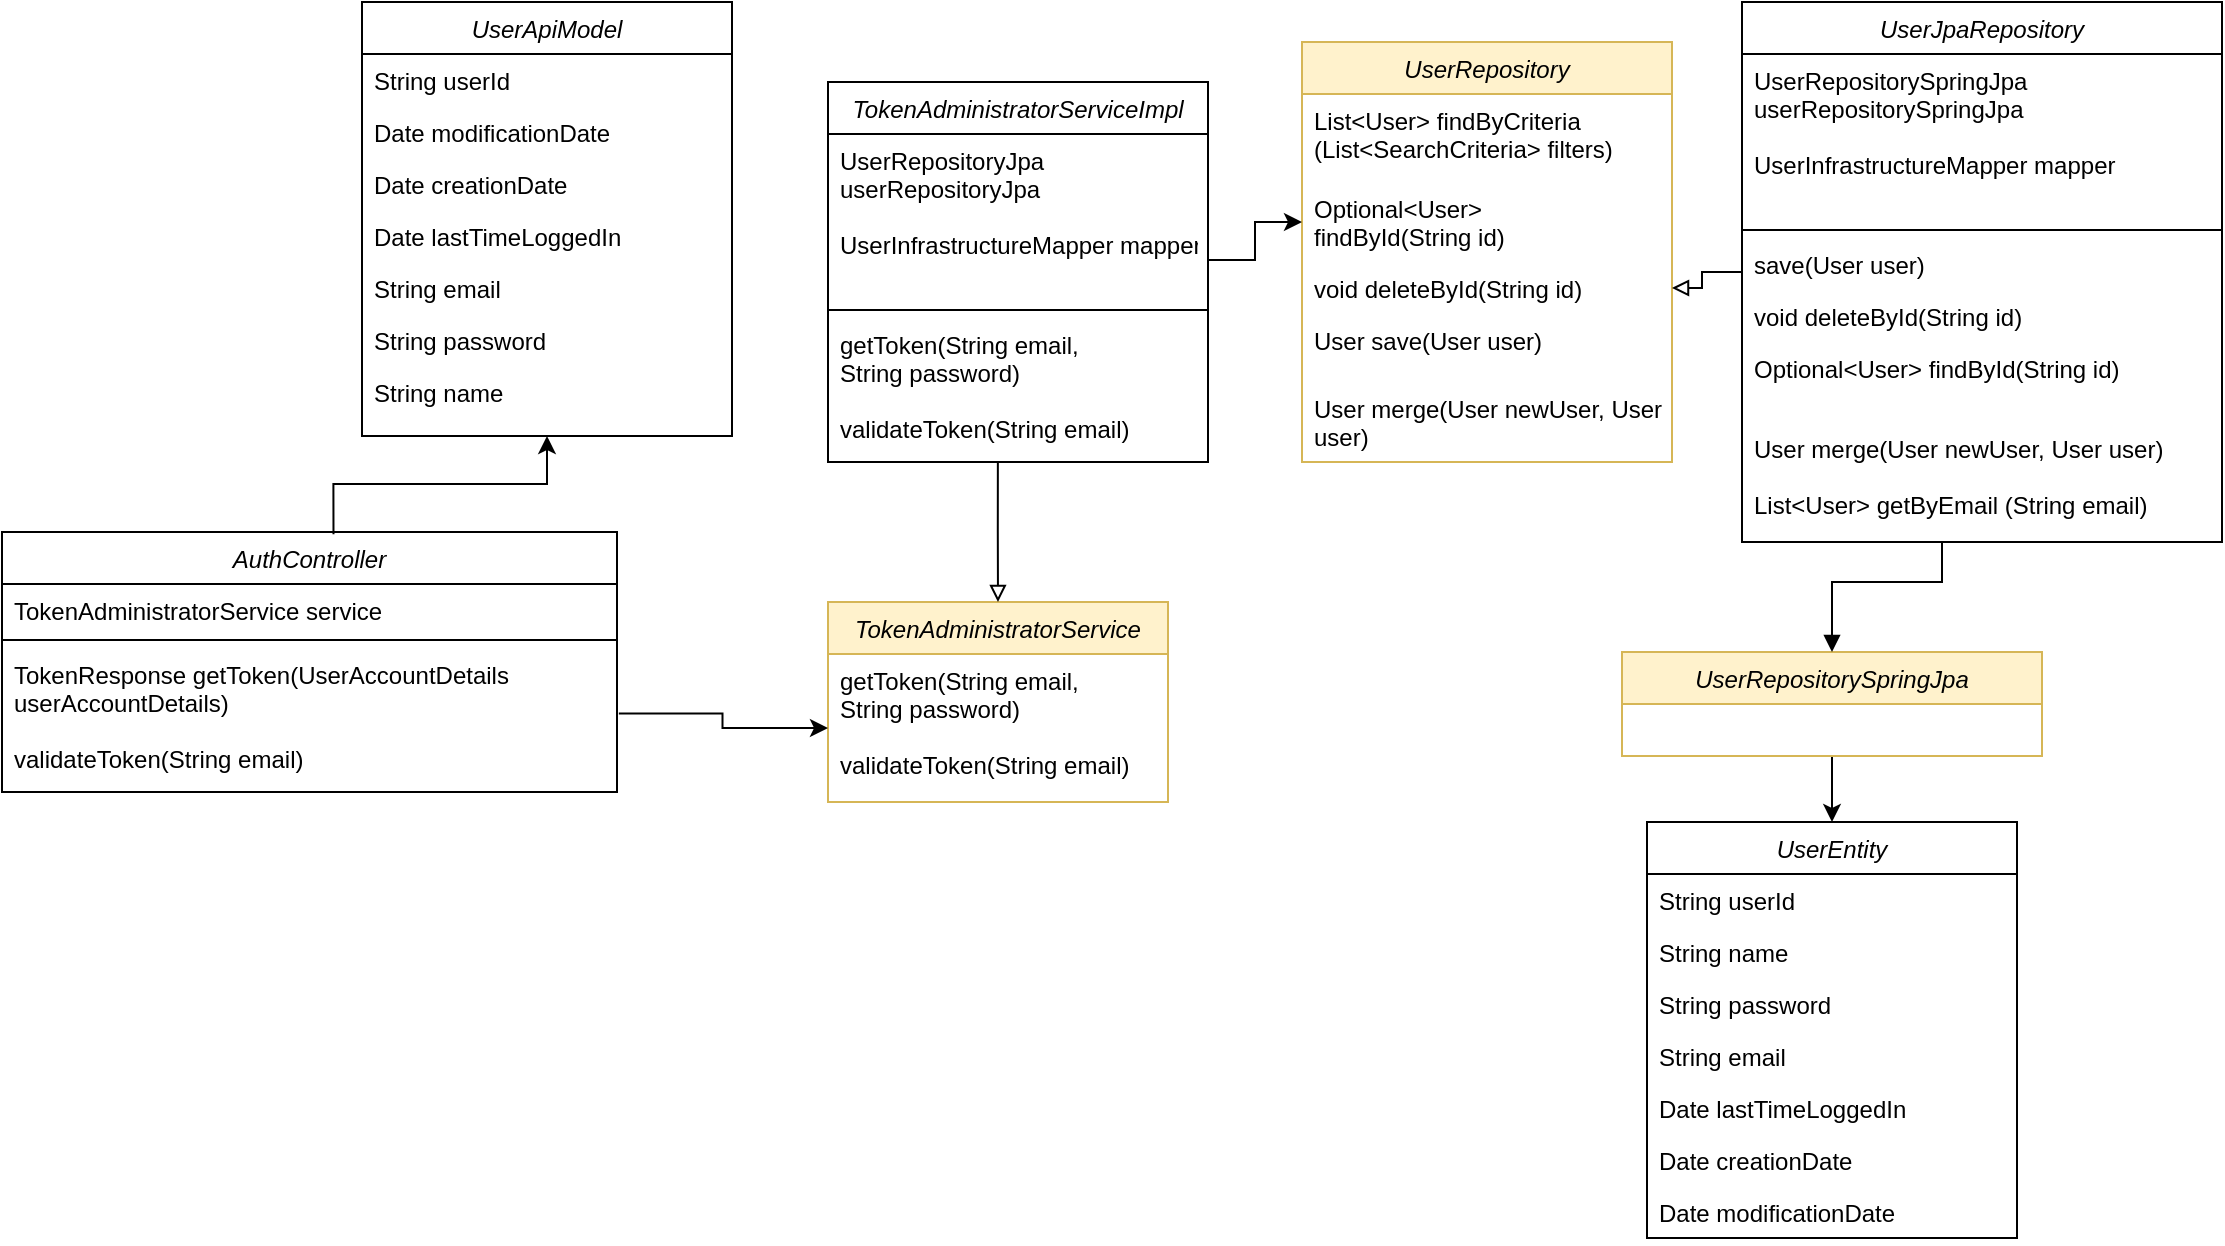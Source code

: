 <mxfile version="24.8.4">
  <diagram id="C5RBs43oDa-KdzZeNtuy" name="Page-1">
    <mxGraphModel dx="5496" dy="3458" grid="1" gridSize="10" guides="1" tooltips="1" connect="1" arrows="1" fold="1" page="1" pageScale="1" pageWidth="3300" pageHeight="2339" math="0" shadow="0">
      <root>
        <mxCell id="WIyWlLk6GJQsqaUBKTNV-0" />
        <mxCell id="WIyWlLk6GJQsqaUBKTNV-1" parent="WIyWlLk6GJQsqaUBKTNV-0" />
        <mxCell id="eS_6kq-HFucETP7qqi-i-27" value="TokenAdministratorService" style="swimlane;fontStyle=2;align=center;verticalAlign=top;childLayout=stackLayout;horizontal=1;startSize=26;horizontalStack=0;resizeParent=1;resizeLast=0;collapsible=1;marginBottom=0;rounded=0;shadow=0;strokeWidth=1;fillColor=#fff2cc;strokeColor=#d6b656;" parent="WIyWlLk6GJQsqaUBKTNV-1" vertex="1">
          <mxGeometry x="-2397" y="-1220" width="170" height="100" as="geometry">
            <mxRectangle x="230" y="140" width="160" height="26" as="alternateBounds" />
          </mxGeometry>
        </mxCell>
        <mxCell id="eS_6kq-HFucETP7qqi-i-30" value="getToken(String email, &#xa;String password)&#xa;&#xa;validateToken(String email)" style="text;align=left;verticalAlign=top;spacingLeft=4;spacingRight=4;overflow=hidden;rotatable=0;points=[[0,0.5],[1,0.5]];portConstraint=eastwest;" parent="eS_6kq-HFucETP7qqi-i-27" vertex="1">
          <mxGeometry y="26" width="170" height="74" as="geometry" />
        </mxCell>
        <mxCell id="eS_6kq-HFucETP7qqi-i-153" value="TokenAdministratorServiceImpl" style="swimlane;fontStyle=2;align=center;verticalAlign=top;childLayout=stackLayout;horizontal=1;startSize=26;horizontalStack=0;resizeParent=1;resizeLast=0;collapsible=1;marginBottom=0;rounded=0;shadow=0;strokeWidth=1;" parent="WIyWlLk6GJQsqaUBKTNV-1" vertex="1">
          <mxGeometry x="-2397" y="-1480" width="190" height="190" as="geometry">
            <mxRectangle x="230" y="140" width="160" height="26" as="alternateBounds" />
          </mxGeometry>
        </mxCell>
        <mxCell id="eS_6kq-HFucETP7qqi-i-158" value="UserRepositoryJpa &#xa;userRepositoryJpa" style="text;align=left;verticalAlign=top;spacingLeft=4;spacingRight=4;overflow=hidden;rotatable=0;points=[[0,0.5],[1,0.5]];portConstraint=eastwest;fillColor=none;" parent="eS_6kq-HFucETP7qqi-i-153" vertex="1">
          <mxGeometry y="26" width="190" height="42" as="geometry" />
        </mxCell>
        <mxCell id="eS_6kq-HFucETP7qqi-i-159" value="UserInfrastructureMapper mapper" style="text;align=left;verticalAlign=top;spacingLeft=4;spacingRight=4;overflow=hidden;rotatable=0;points=[[0,0.5],[1,0.5]];portConstraint=eastwest;fillColor=none;" parent="eS_6kq-HFucETP7qqi-i-153" vertex="1">
          <mxGeometry y="68" width="190" height="42" as="geometry" />
        </mxCell>
        <mxCell id="eS_6kq-HFucETP7qqi-i-155" value="" style="line;html=1;strokeWidth=1;align=left;verticalAlign=middle;spacingTop=-1;spacingLeft=3;spacingRight=3;rotatable=0;labelPosition=right;points=[];portConstraint=eastwest;" parent="eS_6kq-HFucETP7qqi-i-153" vertex="1">
          <mxGeometry y="110" width="190" height="8" as="geometry" />
        </mxCell>
        <mxCell id="eS_6kq-HFucETP7qqi-i-156" value="getToken(String email, &#xa;String password)&#xa;&#xa;validateToken(String email)" style="text;align=left;verticalAlign=top;spacingLeft=4;spacingRight=4;overflow=hidden;rotatable=0;points=[[0,0.5],[1,0.5]];portConstraint=eastwest;" parent="eS_6kq-HFucETP7qqi-i-153" vertex="1">
          <mxGeometry y="118" width="190" height="72" as="geometry" />
        </mxCell>
        <mxCell id="eS_6kq-HFucETP7qqi-i-164" value="AuthController" style="swimlane;fontStyle=2;align=center;verticalAlign=top;childLayout=stackLayout;horizontal=1;startSize=26;horizontalStack=0;resizeParent=1;resizeLast=0;collapsible=1;marginBottom=0;rounded=0;shadow=0;strokeWidth=1;" parent="WIyWlLk6GJQsqaUBKTNV-1" vertex="1">
          <mxGeometry x="-2810" y="-1255" width="307.5" height="130" as="geometry">
            <mxRectangle x="230" y="140" width="160" height="26" as="alternateBounds" />
          </mxGeometry>
        </mxCell>
        <mxCell id="eS_6kq-HFucETP7qqi-i-168" value="TokenAdministratorService service" style="text;align=left;verticalAlign=top;spacingLeft=4;spacingRight=4;overflow=hidden;rotatable=0;points=[[0,0.5],[1,0.5]];portConstraint=eastwest;fillColor=none;" parent="eS_6kq-HFucETP7qqi-i-164" vertex="1">
          <mxGeometry y="26" width="307.5" height="24" as="geometry" />
        </mxCell>
        <mxCell id="eS_6kq-HFucETP7qqi-i-169" value="" style="line;html=1;strokeWidth=1;align=left;verticalAlign=middle;spacingTop=-1;spacingLeft=3;spacingRight=3;rotatable=0;labelPosition=right;points=[];portConstraint=eastwest;" parent="eS_6kq-HFucETP7qqi-i-164" vertex="1">
          <mxGeometry y="50" width="307.5" height="8" as="geometry" />
        </mxCell>
        <mxCell id="eS_6kq-HFucETP7qqi-i-170" value="TokenResponse getToken(UserAccountDetails &#xa;userAccountDetails)" style="text;align=left;verticalAlign=top;spacingLeft=4;spacingRight=4;overflow=hidden;rotatable=0;points=[[0,0.5],[1,0.5]];portConstraint=eastwest;" parent="eS_6kq-HFucETP7qqi-i-164" vertex="1">
          <mxGeometry y="58" width="307.5" height="42" as="geometry" />
        </mxCell>
        <mxCell id="eS_6kq-HFucETP7qqi-i-171" value="validateToken(String email)" style="text;align=left;verticalAlign=top;spacingLeft=4;spacingRight=4;overflow=hidden;rotatable=0;points=[[0,0.5],[1,0.5]];portConstraint=eastwest;fillColor=none;" parent="eS_6kq-HFucETP7qqi-i-164" vertex="1">
          <mxGeometry y="100" width="307.5" height="26" as="geometry" />
        </mxCell>
        <mxCell id="eS_6kq-HFucETP7qqi-i-186" style="edgeStyle=orthogonalEdgeStyle;rounded=0;orthogonalLoop=1;jettySize=auto;html=1;entryX=0;entryY=0.5;entryDx=0;entryDy=0;exitX=1.003;exitY=0.781;exitDx=0;exitDy=0;exitPerimeter=0;" parent="WIyWlLk6GJQsqaUBKTNV-1" source="eS_6kq-HFucETP7qqi-i-170" target="eS_6kq-HFucETP7qqi-i-30" edge="1">
          <mxGeometry relative="1" as="geometry">
            <mxPoint x="-2482.5" y="-1157.977" as="sourcePoint" />
          </mxGeometry>
        </mxCell>
        <mxCell id="eS_6kq-HFucETP7qqi-i-205" style="edgeStyle=orthogonalEdgeStyle;rounded=0;orthogonalLoop=1;jettySize=auto;html=1;entryX=0.539;entryY=0.009;entryDx=0;entryDy=0;entryPerimeter=0;startArrow=classic;startFill=1;endArrow=none;endFill=0;exitX=0.5;exitY=1;exitDx=0;exitDy=0;" parent="WIyWlLk6GJQsqaUBKTNV-1" source="myvEQhbf-fIUy_kwvsRt-54" target="eS_6kq-HFucETP7qqi-i-164" edge="1">
          <mxGeometry relative="1" as="geometry">
            <mxPoint x="-2457.467" y="-1370" as="sourcePoint" />
          </mxGeometry>
        </mxCell>
        <mxCell id="myvEQhbf-fIUy_kwvsRt-54" value="UserApiModel" style="swimlane;fontStyle=2;align=center;verticalAlign=top;childLayout=stackLayout;horizontal=1;startSize=26;horizontalStack=0;resizeParent=1;resizeLast=0;collapsible=1;marginBottom=0;rounded=0;shadow=0;strokeWidth=1;" vertex="1" parent="WIyWlLk6GJQsqaUBKTNV-1">
          <mxGeometry x="-2630" y="-1520" width="185" height="217" as="geometry">
            <mxRectangle x="230" y="140" width="160" height="26" as="alternateBounds" />
          </mxGeometry>
        </mxCell>
        <mxCell id="myvEQhbf-fIUy_kwvsRt-55" value="String userId" style="text;align=left;verticalAlign=top;spacingLeft=4;spacingRight=4;overflow=hidden;rotatable=0;points=[[0,0.5],[1,0.5]];portConstraint=eastwest;" vertex="1" parent="myvEQhbf-fIUy_kwvsRt-54">
          <mxGeometry y="26" width="185" height="26" as="geometry" />
        </mxCell>
        <mxCell id="myvEQhbf-fIUy_kwvsRt-56" value="Date modificationDate" style="text;align=left;verticalAlign=top;spacingLeft=4;spacingRight=4;overflow=hidden;rotatable=0;points=[[0,0.5],[1,0.5]];portConstraint=eastwest;" vertex="1" parent="myvEQhbf-fIUy_kwvsRt-54">
          <mxGeometry y="52" width="185" height="26" as="geometry" />
        </mxCell>
        <mxCell id="myvEQhbf-fIUy_kwvsRt-57" value="Date creationDate" style="text;align=left;verticalAlign=top;spacingLeft=4;spacingRight=4;overflow=hidden;rotatable=0;points=[[0,0.5],[1,0.5]];portConstraint=eastwest;" vertex="1" parent="myvEQhbf-fIUy_kwvsRt-54">
          <mxGeometry y="78" width="185" height="26" as="geometry" />
        </mxCell>
        <mxCell id="myvEQhbf-fIUy_kwvsRt-58" value="Date lastTimeLoggedIn" style="text;align=left;verticalAlign=top;spacingLeft=4;spacingRight=4;overflow=hidden;rotatable=0;points=[[0,0.5],[1,0.5]];portConstraint=eastwest;" vertex="1" parent="myvEQhbf-fIUy_kwvsRt-54">
          <mxGeometry y="104" width="185" height="26" as="geometry" />
        </mxCell>
        <mxCell id="myvEQhbf-fIUy_kwvsRt-59" value="String email" style="text;align=left;verticalAlign=top;spacingLeft=4;spacingRight=4;overflow=hidden;rotatable=0;points=[[0,0.5],[1,0.5]];portConstraint=eastwest;" vertex="1" parent="myvEQhbf-fIUy_kwvsRt-54">
          <mxGeometry y="130" width="185" height="26" as="geometry" />
        </mxCell>
        <mxCell id="myvEQhbf-fIUy_kwvsRt-60" value="String password" style="text;align=left;verticalAlign=top;spacingLeft=4;spacingRight=4;overflow=hidden;rotatable=0;points=[[0,0.5],[1,0.5]];portConstraint=eastwest;" vertex="1" parent="myvEQhbf-fIUy_kwvsRt-54">
          <mxGeometry y="156" width="185" height="26" as="geometry" />
        </mxCell>
        <mxCell id="myvEQhbf-fIUy_kwvsRt-61" value="String name" style="text;align=left;verticalAlign=top;spacingLeft=4;spacingRight=4;overflow=hidden;rotatable=0;points=[[0,0.5],[1,0.5]];portConstraint=eastwest;" vertex="1" parent="myvEQhbf-fIUy_kwvsRt-54">
          <mxGeometry y="182" width="185" height="26" as="geometry" />
        </mxCell>
        <mxCell id="myvEQhbf-fIUy_kwvsRt-62" value="UserRepository" style="swimlane;fontStyle=2;align=center;verticalAlign=top;childLayout=stackLayout;horizontal=1;startSize=26;horizontalStack=0;resizeParent=1;resizeLast=0;collapsible=1;marginBottom=0;rounded=0;shadow=0;strokeWidth=1;fillColor=#fff2cc;strokeColor=#d6b656;" vertex="1" parent="WIyWlLk6GJQsqaUBKTNV-1">
          <mxGeometry x="-2160" y="-1500" width="185" height="210" as="geometry">
            <mxRectangle x="230" y="140" width="160" height="26" as="alternateBounds" />
          </mxGeometry>
        </mxCell>
        <mxCell id="myvEQhbf-fIUy_kwvsRt-63" value="List&lt;User&gt; findByCriteria&#xa;(List&lt;SearchCriteria&gt; filters)" style="text;align=left;verticalAlign=top;spacingLeft=4;spacingRight=4;overflow=hidden;rotatable=0;points=[[0,0.5],[1,0.5]];portConstraint=eastwest;fillColor=none;" vertex="1" parent="myvEQhbf-fIUy_kwvsRt-62">
          <mxGeometry y="26" width="185" height="44" as="geometry" />
        </mxCell>
        <mxCell id="myvEQhbf-fIUy_kwvsRt-64" value="Optional&lt;User&gt; &#xa;findById(String id)" style="text;align=left;verticalAlign=top;spacingLeft=4;spacingRight=4;overflow=hidden;rotatable=0;points=[[0,0.5],[1,0.5]];portConstraint=eastwest;fillColor=none;" vertex="1" parent="myvEQhbf-fIUy_kwvsRt-62">
          <mxGeometry y="70" width="185" height="40" as="geometry" />
        </mxCell>
        <mxCell id="myvEQhbf-fIUy_kwvsRt-65" value="void deleteById(String id)" style="text;align=left;verticalAlign=top;spacingLeft=4;spacingRight=4;overflow=hidden;rotatable=0;points=[[0,0.5],[1,0.5]];portConstraint=eastwest;fillColor=none;" vertex="1" parent="myvEQhbf-fIUy_kwvsRt-62">
          <mxGeometry y="110" width="185" height="26" as="geometry" />
        </mxCell>
        <mxCell id="myvEQhbf-fIUy_kwvsRt-66" value="User save(User user)" style="text;align=left;verticalAlign=top;spacingLeft=4;spacingRight=4;overflow=hidden;rotatable=0;points=[[0,0.5],[1,0.5]];portConstraint=eastwest;fillColor=none;" vertex="1" parent="myvEQhbf-fIUy_kwvsRt-62">
          <mxGeometry y="136" width="185" height="34" as="geometry" />
        </mxCell>
        <mxCell id="myvEQhbf-fIUy_kwvsRt-67" value="User merge(User newUser, User &#xa;user)" style="text;align=left;verticalAlign=top;spacingLeft=4;spacingRight=4;overflow=hidden;rotatable=0;points=[[0,0.5],[1,0.5]];portConstraint=eastwest;fillColor=none;" vertex="1" parent="myvEQhbf-fIUy_kwvsRt-62">
          <mxGeometry y="170" width="185" height="40" as="geometry" />
        </mxCell>
        <mxCell id="myvEQhbf-fIUy_kwvsRt-68" style="edgeStyle=orthogonalEdgeStyle;rounded=0;orthogonalLoop=1;jettySize=auto;html=1;entryX=0.5;entryY=0;entryDx=0;entryDy=0;endArrow=block;endFill=0;exitX=0.447;exitY=1;exitDx=0;exitDy=0;exitPerimeter=0;" edge="1" parent="WIyWlLk6GJQsqaUBKTNV-1" source="eS_6kq-HFucETP7qqi-i-156" target="eS_6kq-HFucETP7qqi-i-27">
          <mxGeometry relative="1" as="geometry">
            <Array as="points" />
          </mxGeometry>
        </mxCell>
        <mxCell id="myvEQhbf-fIUy_kwvsRt-91" style="edgeStyle=orthogonalEdgeStyle;rounded=0;orthogonalLoop=1;jettySize=auto;html=1;entryX=0.5;entryY=0;entryDx=0;entryDy=0;" edge="1" parent="WIyWlLk6GJQsqaUBKTNV-1" source="myvEQhbf-fIUy_kwvsRt-69" target="myvEQhbf-fIUy_kwvsRt-80">
          <mxGeometry relative="1" as="geometry" />
        </mxCell>
        <mxCell id="myvEQhbf-fIUy_kwvsRt-69" value="UserRepositorySpringJpa" style="swimlane;fontStyle=2;align=center;verticalAlign=top;childLayout=stackLayout;horizontal=1;startSize=26;horizontalStack=0;resizeParent=1;resizeLast=0;collapsible=1;marginBottom=0;rounded=0;shadow=0;strokeWidth=1;fillColor=#fff2cc;strokeColor=#d6b656;" vertex="1" parent="WIyWlLk6GJQsqaUBKTNV-1">
          <mxGeometry x="-2000" y="-1195" width="210" height="52" as="geometry">
            <mxRectangle x="230" y="140" width="160" height="26" as="alternateBounds" />
          </mxGeometry>
        </mxCell>
        <mxCell id="myvEQhbf-fIUy_kwvsRt-70" style="edgeStyle=orthogonalEdgeStyle;rounded=0;orthogonalLoop=1;jettySize=auto;html=1;entryX=0.5;entryY=0;entryDx=0;entryDy=0;endArrow=block;endFill=1;exitX=0.5;exitY=1;exitDx=0;exitDy=0;" edge="1" parent="WIyWlLk6GJQsqaUBKTNV-1" target="myvEQhbf-fIUy_kwvsRt-69" source="myvEQhbf-fIUy_kwvsRt-71">
          <mxGeometry relative="1" as="geometry">
            <mxPoint x="-1490" y="-1160" as="sourcePoint" />
            <Array as="points">
              <mxPoint x="-1840" y="-1230" />
              <mxPoint x="-1895" y="-1230" />
            </Array>
          </mxGeometry>
        </mxCell>
        <mxCell id="myvEQhbf-fIUy_kwvsRt-92" style="edgeStyle=orthogonalEdgeStyle;rounded=0;orthogonalLoop=1;jettySize=auto;html=1;entryX=1;entryY=0.5;entryDx=0;entryDy=0;endArrow=block;endFill=0;" edge="1" parent="WIyWlLk6GJQsqaUBKTNV-1" source="myvEQhbf-fIUy_kwvsRt-71" target="myvEQhbf-fIUy_kwvsRt-65">
          <mxGeometry relative="1" as="geometry" />
        </mxCell>
        <mxCell id="myvEQhbf-fIUy_kwvsRt-71" value="UserJpaRepository" style="swimlane;fontStyle=2;align=center;verticalAlign=top;childLayout=stackLayout;horizontal=1;startSize=26;horizontalStack=0;resizeParent=1;resizeLast=0;collapsible=1;marginBottom=0;rounded=0;shadow=0;strokeWidth=1;" vertex="1" parent="WIyWlLk6GJQsqaUBKTNV-1">
          <mxGeometry x="-1940" y="-1520" width="240" height="270" as="geometry">
            <mxRectangle x="230" y="140" width="160" height="26" as="alternateBounds" />
          </mxGeometry>
        </mxCell>
        <mxCell id="myvEQhbf-fIUy_kwvsRt-72" value="UserRepositorySpringJpa &#xa;userRepositorySpringJpa" style="text;align=left;verticalAlign=top;spacingLeft=4;spacingRight=4;overflow=hidden;rotatable=0;points=[[0,0.5],[1,0.5]];portConstraint=eastwest;fillColor=none;" vertex="1" parent="myvEQhbf-fIUy_kwvsRt-71">
          <mxGeometry y="26" width="240" height="42" as="geometry" />
        </mxCell>
        <mxCell id="myvEQhbf-fIUy_kwvsRt-73" value="UserInfrastructureMapper mapper" style="text;align=left;verticalAlign=top;spacingLeft=4;spacingRight=4;overflow=hidden;rotatable=0;points=[[0,0.5],[1,0.5]];portConstraint=eastwest;fillColor=none;" vertex="1" parent="myvEQhbf-fIUy_kwvsRt-71">
          <mxGeometry y="68" width="240" height="42" as="geometry" />
        </mxCell>
        <mxCell id="myvEQhbf-fIUy_kwvsRt-74" value="" style="line;html=1;strokeWidth=1;align=left;verticalAlign=middle;spacingTop=-1;spacingLeft=3;spacingRight=3;rotatable=0;labelPosition=right;points=[];portConstraint=eastwest;" vertex="1" parent="myvEQhbf-fIUy_kwvsRt-71">
          <mxGeometry y="110" width="240" height="8" as="geometry" />
        </mxCell>
        <mxCell id="myvEQhbf-fIUy_kwvsRt-75" value="save(User user)" style="text;align=left;verticalAlign=top;spacingLeft=4;spacingRight=4;overflow=hidden;rotatable=0;points=[[0,0.5],[1,0.5]];portConstraint=eastwest;" vertex="1" parent="myvEQhbf-fIUy_kwvsRt-71">
          <mxGeometry y="118" width="240" height="26" as="geometry" />
        </mxCell>
        <mxCell id="myvEQhbf-fIUy_kwvsRt-76" value="void deleteById(String id)" style="text;align=left;verticalAlign=top;spacingLeft=4;spacingRight=4;overflow=hidden;rotatable=0;points=[[0,0.5],[1,0.5]];portConstraint=eastwest;fillColor=none;" vertex="1" parent="myvEQhbf-fIUy_kwvsRt-71">
          <mxGeometry y="144" width="240" height="26" as="geometry" />
        </mxCell>
        <mxCell id="myvEQhbf-fIUy_kwvsRt-77" value="Optional&lt;User&gt; findById(String id)" style="text;align=left;verticalAlign=top;spacingLeft=4;spacingRight=4;overflow=hidden;rotatable=0;points=[[0,0.5],[1,0.5]];portConstraint=eastwest;fillColor=none;" vertex="1" parent="myvEQhbf-fIUy_kwvsRt-71">
          <mxGeometry y="170" width="240" height="40" as="geometry" />
        </mxCell>
        <mxCell id="myvEQhbf-fIUy_kwvsRt-78" value="User merge(User newUser, User user)" style="text;align=left;verticalAlign=top;spacingLeft=4;spacingRight=4;overflow=hidden;rotatable=0;points=[[0,0.5],[1,0.5]];portConstraint=eastwest;fillColor=none;" vertex="1" parent="myvEQhbf-fIUy_kwvsRt-71">
          <mxGeometry y="210" width="240" height="28" as="geometry" />
        </mxCell>
        <mxCell id="myvEQhbf-fIUy_kwvsRt-79" value="List&lt;User&gt; getByEmail (String email)" style="text;align=left;verticalAlign=top;spacingLeft=4;spacingRight=4;overflow=hidden;rotatable=0;points=[[0,0.5],[1,0.5]];portConstraint=eastwest;fillColor=none;" vertex="1" parent="myvEQhbf-fIUy_kwvsRt-71">
          <mxGeometry y="238" width="240" height="30" as="geometry" />
        </mxCell>
        <mxCell id="myvEQhbf-fIUy_kwvsRt-80" value="UserEntity" style="swimlane;fontStyle=2;align=center;verticalAlign=top;childLayout=stackLayout;horizontal=1;startSize=26;horizontalStack=0;resizeParent=1;resizeLast=0;collapsible=1;marginBottom=0;rounded=0;shadow=0;strokeWidth=1;" vertex="1" parent="WIyWlLk6GJQsqaUBKTNV-1">
          <mxGeometry x="-1987.5" y="-1110" width="185" height="208" as="geometry">
            <mxRectangle x="230" y="140" width="160" height="26" as="alternateBounds" />
          </mxGeometry>
        </mxCell>
        <mxCell id="myvEQhbf-fIUy_kwvsRt-81" value="String userId" style="text;align=left;verticalAlign=top;spacingLeft=4;spacingRight=4;overflow=hidden;rotatable=0;points=[[0,0.5],[1,0.5]];portConstraint=eastwest;" vertex="1" parent="myvEQhbf-fIUy_kwvsRt-80">
          <mxGeometry y="26" width="185" height="26" as="geometry" />
        </mxCell>
        <mxCell id="myvEQhbf-fIUy_kwvsRt-82" value="String name" style="text;align=left;verticalAlign=top;spacingLeft=4;spacingRight=4;overflow=hidden;rotatable=0;points=[[0,0.5],[1,0.5]];portConstraint=eastwest;" vertex="1" parent="myvEQhbf-fIUy_kwvsRt-80">
          <mxGeometry y="52" width="185" height="26" as="geometry" />
        </mxCell>
        <mxCell id="myvEQhbf-fIUy_kwvsRt-83" value="String password" style="text;align=left;verticalAlign=top;spacingLeft=4;spacingRight=4;overflow=hidden;rotatable=0;points=[[0,0.5],[1,0.5]];portConstraint=eastwest;" vertex="1" parent="myvEQhbf-fIUy_kwvsRt-80">
          <mxGeometry y="78" width="185" height="26" as="geometry" />
        </mxCell>
        <mxCell id="myvEQhbf-fIUy_kwvsRt-84" value="String email" style="text;align=left;verticalAlign=top;spacingLeft=4;spacingRight=4;overflow=hidden;rotatable=0;points=[[0,0.5],[1,0.5]];portConstraint=eastwest;" vertex="1" parent="myvEQhbf-fIUy_kwvsRt-80">
          <mxGeometry y="104" width="185" height="26" as="geometry" />
        </mxCell>
        <mxCell id="myvEQhbf-fIUy_kwvsRt-85" value="Date lastTimeLoggedIn" style="text;align=left;verticalAlign=top;spacingLeft=4;spacingRight=4;overflow=hidden;rotatable=0;points=[[0,0.5],[1,0.5]];portConstraint=eastwest;" vertex="1" parent="myvEQhbf-fIUy_kwvsRt-80">
          <mxGeometry y="130" width="185" height="26" as="geometry" />
        </mxCell>
        <mxCell id="myvEQhbf-fIUy_kwvsRt-86" value="Date creationDate" style="text;align=left;verticalAlign=top;spacingLeft=4;spacingRight=4;overflow=hidden;rotatable=0;points=[[0,0.5],[1,0.5]];portConstraint=eastwest;" vertex="1" parent="myvEQhbf-fIUy_kwvsRt-80">
          <mxGeometry y="156" width="185" height="26" as="geometry" />
        </mxCell>
        <mxCell id="myvEQhbf-fIUy_kwvsRt-87" value="Date modificationDate" style="text;align=left;verticalAlign=top;spacingLeft=4;spacingRight=4;overflow=hidden;rotatable=0;points=[[0,0.5],[1,0.5]];portConstraint=eastwest;" vertex="1" parent="myvEQhbf-fIUy_kwvsRt-80">
          <mxGeometry y="182" width="185" height="26" as="geometry" />
        </mxCell>
        <mxCell id="myvEQhbf-fIUy_kwvsRt-93" style="edgeStyle=orthogonalEdgeStyle;rounded=0;orthogonalLoop=1;jettySize=auto;html=1;entryX=0;entryY=0.5;entryDx=0;entryDy=0;" edge="1" parent="WIyWlLk6GJQsqaUBKTNV-1" source="eS_6kq-HFucETP7qqi-i-159" target="myvEQhbf-fIUy_kwvsRt-64">
          <mxGeometry relative="1" as="geometry" />
        </mxCell>
      </root>
    </mxGraphModel>
  </diagram>
</mxfile>
